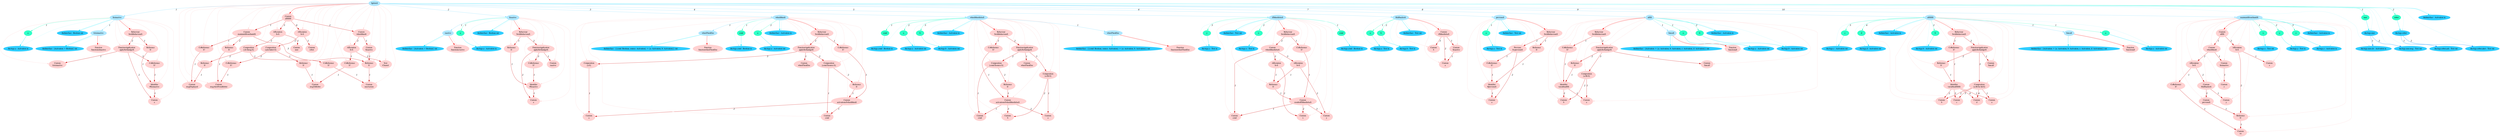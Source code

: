 digraph g{node_28762 [shape="ellipse", style="filled", color="#ffd1d1", fontname="Times", label="Function
functionisInactive" ]
node_28765 [shape="ellipse", style="filled", color="#ffd1d1", fontname="Times", label="Custom
a" ]
node_28770 [shape="ellipse", style="filled", color="#ffd1d1", fontname="Times", label="Identifier
#$isinactive" ]
node_28775 [shape="ellipse", style="filled", color="#ffd1d1", fontname="Times", label="Reference
$!" ]
node_28779 [shape="ellipse", style="filled", color="#ffd1d1", fontname="Times", label="Custom
fctisinactive" ]
node_28782 [shape="ellipse", style="filled", color="#ffd1d1", fontname="Times", label="CoReference
$?" ]
node_28786 [shape="ellipse", style="filled", color="#ffd1d1", fontname="Times", label="FunctionApplication
apply$to$andget$" ]
node_28792 [shape="ellipse", style="filled", color="#ffd1d1", fontname="Times", label="Behaviour
$withbehaviour$" ]
node_28797 [shape="ellipse", style="filled", color="#ffd1d1", fontname="Times", label="Function
functionisActive" ]
node_28800 [shape="ellipse", style="filled", color="#ffd1d1", fontname="Times", label="Custom
a" ]
node_28805 [shape="ellipse", style="filled", color="#ffd1d1", fontname="Times", label="Identifier
#$isactive" ]
node_28810 [shape="ellipse", style="filled", color="#ffd1d1", fontname="Times", label="Reference
$!" ]
node_28814 [shape="ellipse", style="filled", color="#ffd1d1", fontname="Times", label="Custom
isactive" ]
node_28817 [shape="ellipse", style="filled", color="#ffd1d1", fontname="Times", label="CoReference
$?" ]
node_28821 [shape="ellipse", style="filled", color="#ffd1d1", fontname="Times", label="FunctionApplication
apply$to$andget$" ]
node_28827 [shape="ellipse", style="filled", color="#ffd1d1", fontname="Times", label="Behaviour
$withbehaviour$" ]
node_28832 [shape="ellipse", style="filled", color="#ffd1d1", fontname="Times", label="Function
functionwhenThenElse" ]
node_28835 [shape="ellipse", style="filled", color="#ffd1d1", fontname="Times", label="Custom
cond" ]
node_28840 [shape="ellipse", style="filled", color="#ffd1d1", fontname="Times", label="Custom
a" ]
node_28845 [shape="ellipse", style="filled", color="#ffd1d1", fontname="Times", label="Custom
activationofwhen$then$" ]
node_28851 [shape="ellipse", style="filled", color="#ffd1d1", fontname="Times", label="CoReference
$?" ]
node_28855 [shape="ellipse", style="filled", color="#ffd1d1", fontname="Times", label="Custom
whenThenElse" ]
node_28858 [shape="ellipse", style="filled", color="#ffd1d1", fontname="Times", label="Reference
$!" ]
node_28862 [shape="ellipse", style="filled", color="#ffd1d1", fontname="Times", label="Composition
{cond:$source:$}" ]
node_28867 [shape="ellipse", style="filled", color="#ffd1d1", fontname="Times", label="Composition
{a:$}" ]
node_28871 [shape="ellipse", style="filled", color="#ffd1d1", fontname="Times", label="FunctionApplication
apply$to$andget$" ]
node_28877 [shape="ellipse", style="filled", color="#ffd1d1", fontname="Times", label="Behaviour
$withbehaviour$" ]
node_28882 [shape="ellipse", style="filled", color="#ffd1d1", fontname="Times", label="Function
functionwhenThenElse" ]
node_28885 [shape="ellipse", style="filled", color="#ffd1d1", fontname="Times", label="Custom
cond" ]
node_28890 [shape="ellipse", style="filled", color="#ffd1d1", fontname="Times", label="Custom
a" ]
node_28895 [shape="ellipse", style="filled", color="#ffd1d1", fontname="Times", label="Custom
b" ]
node_28900 [shape="ellipse", style="filled", color="#ffd1d1", fontname="Times", label="Custom
activationofwhen$then$else$" ]
node_28907 [shape="ellipse", style="filled", color="#ffd1d1", fontname="Times", label="CoReference
$?" ]
node_28911 [shape="ellipse", style="filled", color="#ffd1d1", fontname="Times", label="Custom
whenThenElse" ]
node_28914 [shape="ellipse", style="filled", color="#ffd1d1", fontname="Times", label="Reference
$!" ]
node_28918 [shape="ellipse", style="filled", color="#ffd1d1", fontname="Times", label="Composition
{cond:$source:$}" ]
node_28923 [shape="ellipse", style="filled", color="#ffd1d1", fontname="Times", label="Composition
{a:$b:$}" ]
node_28928 [shape="ellipse", style="filled", color="#ffd1d1", fontname="Times", label="FunctionApplication
apply$to$andget$" ]
node_28934 [shape="ellipse", style="filled", color="#ffd1d1", fontname="Times", label="Behaviour
$withbehaviour$" ]
node_28939 [shape="ellipse", style="filled", color="#ffd1d1", fontname="Times", label="Custom
cond" ]
node_28945 [shape="ellipse", style="filled", color="#ffd1d1", fontname="Times", label="Custom
x" ]
node_28951 [shape="ellipse", style="filled", color="#ffd1d1", fontname="Times", label="Custom
y" ]
node_28957 [shape="ellipse", style="filled", color="#ffd1d1", fontname="Times", label="Custom
resultofif$then$else$" ]
node_28965 [shape="ellipse", style="filled", color="#ffd1d1", fontname="Times", label="CoReference
$?" ]
node_28969 [shape="ellipse", style="filled", color="#ffd1d1", fontname="Times", label="Reference
$!" ]
node_28974 [shape="ellipse", style="filled", color="#ffd1d1", fontname="Times", label="Affectation
$=$" ]
node_28979 [shape="ellipse", style="filled", color="#ffd1d1", fontname="Times", label="Affectation
$=$" ]
node_28984 [shape="ellipse", style="filled", color="#ffd1d1", fontname="Times", label="Custom
when$then$else$" ]
node_28990 [shape="ellipse", style="filled", color="#ffd1d1", fontname="Times", label="Behaviour
$withbehaviour$" ]
node_28995 [shape="ellipse", style="filled", color="#ffd1d1", fontname="Times", label="Custom
a" ]
node_28999 [shape="ellipse", style="filled", color="#ffd1d1", fontname="Times", label="Custom
$isactive" ]
node_29003 [shape="ellipse", style="filled", color="#ffd1d1", fontname="Times", label="Custom
b" ]
node_29006 [shape="ellipse", style="filled", color="#ffd1d1", fontname="Times", label="Custom
if$then$else$" ]
node_29012 [shape="ellipse", style="filled", color="#ffd1d1", fontname="Times", label="Custom
a" ]
node_29017 [shape="ellipse", style="filled", color="#ffd1d1", fontname="Times", label="Identifier
#previous$" ]
node_29022 [shape="ellipse", style="filled", color="#ffd1d1", fontname="Times", label="Reference
$!" ]
node_29026 [shape="ellipse", style="filled", color="#ffd1d1", fontname="Times", label="CoReference
$?" ]
node_29030 [shape="ellipse", style="filled", color="#ffd1d1", fontname="Times", label="Previous
$=previous$" ]
node_29035 [shape="ellipse", style="filled", color="#ffd1d1", fontname="Times", label="Behaviour
$withbehaviour$" ]
node_29040 [shape="ellipse", style="filled", color="#ffd1d1", fontname="Times", label="Function
functionall" ]
node_29043 [shape="ellipse", style="filled", color="#ffd1d1", fontname="Times", label="Custom
a" ]
node_29048 [shape="ellipse", style="filled", color="#ffd1d1", fontname="Times", label="Custom
b" ]
node_29053 [shape="ellipse", style="filled", color="#ffd1d1", fontname="Times", label="Identifier
variableall$$" ]
node_29059 [shape="ellipse", style="filled", color="#ffd1d1", fontname="Times", label="CoReference
$?" ]
node_29063 [shape="ellipse", style="filled", color="#ffd1d1", fontname="Times", label="Custom
funcall" ]
node_29066 [shape="ellipse", style="filled", color="#ffd1d1", fontname="Times", label="Reference
$!" ]
node_29070 [shape="ellipse", style="filled", color="#ffd1d1", fontname="Times", label="Composition
{a:$b:$}" ]
node_29075 [shape="ellipse", style="filled", color="#ffd1d1", fontname="Times", label="FunctionApplication
apply$to$andget$" ]
node_29081 [shape="ellipse", style="filled", color="#ffd1d1", fontname="Times", label="Behaviour
$withbehaviour$" ]
node_29086 [shape="ellipse", style="filled", color="#ffd1d1", fontname="Times", label="Function
functionall" ]
node_29089 [shape="ellipse", style="filled", color="#ffd1d1", fontname="Times", label="Custom
a" ]
node_29094 [shape="ellipse", style="filled", color="#ffd1d1", fontname="Times", label="Custom
b" ]
node_29099 [shape="ellipse", style="filled", color="#ffd1d1", fontname="Times", label="Custom
c" ]
node_29104 [shape="ellipse", style="filled", color="#ffd1d1", fontname="Times", label="Custom
d" ]
node_29109 [shape="ellipse", style="filled", color="#ffd1d1", fontname="Times", label="Identifier
variableall$$$$" ]
node_29117 [shape="ellipse", style="filled", color="#ffd1d1", fontname="Times", label="CoReference
$?" ]
node_29121 [shape="ellipse", style="filled", color="#ffd1d1", fontname="Times", label="Custom
funcall" ]
node_29124 [shape="ellipse", style="filled", color="#ffd1d1", fontname="Times", label="Reference
$!" ]
node_29128 [shape="ellipse", style="filled", color="#ffd1d1", fontname="Times", label="Composition
{a:$b:$c:$d:$}" ]
node_29135 [shape="ellipse", style="filled", color="#ffd1d1", fontname="Times", label="FunctionApplication
apply$to$andget$" ]
node_29141 [shape="ellipse", style="filled", color="#ffd1d1", fontname="Times", label="Behaviour
$withbehaviour$" ]
node_29146 [shape="ellipse", style="filled", color="#ffd1d1", fontname="Times", label="Custom
z" ]
node_29149 [shape="ellipse", style="filled", color="#ffd1d1", fontname="Times", label="Custom
$isinactive" ]
node_29153 [shape="ellipse", style="filled", color="#ffd1d1", fontname="Times", label="Custom
xx" ]
node_29158 [shape="ellipse", style="filled", color="#ffd1d1", fontname="Times", label="CoReference
$?" ]
node_29162 [shape="ellipse", style="filled", color="#ffd1d1", fontname="Times", label="Custom
y" ]
node_29165 [shape="ellipse", style="filled", color="#ffd1d1", fontname="Times", label="Reference
$!" ]
node_29170 [shape="ellipse", style="filled", color="#ffd1d1", fontname="Times", label="Custom
previous$" ]
node_29174 [shape="ellipse", style="filled", color="#ffd1d1", fontname="Times", label="Custom
$fallbackto$" ]
node_29179 [shape="ellipse", style="filled", color="#ffd1d1", fontname="Times", label="Affectation
$=$" ]
node_29184 [shape="ellipse", style="filled", color="#ffd1d1", fontname="Times", label="Custom
when$then$" ]
node_29189 [shape="ellipse", style="filled", color="#ffd1d1", fontname="Times", label="Custom
x" ]
node_29192 [shape="ellipse", style="filled", color="#ffd1d1", fontname="Times", label="Affectation
$=$" ]
node_29197 [shape="ellipse", style="filled", color="#ffd1d1", fontname="Times", label="Custom
all$$" ]
node_29202 [shape="ellipse", style="filled", color="#ffd1d1", fontname="Times", label="Custom
msgDisplayed" ]
node_29206 [shape="ellipse", style="filled", color="#ffd1d1", fontname="Times", label="CoReference
$?" ]
node_29210 [shape="ellipse", style="filled", color="#ffd1d1", fontname="Times", label="Custom
msgAlertFromRobot" ]
node_29214 [shape="ellipse", style="filled", color="#ffd1d1", fontname="Times", label="Reference
$!" ]
node_29218 [shape="ellipse", style="filled", color="#ffd1d1", fontname="Times", label="Custom
userAction" ]
node_29223 [shape="ellipse", style="filled", color="#ffd1d1", fontname="Times", label="Reference
$!" ]
node_29228 [shape="ellipse", style="filled", color="#ffd1d1", fontname="Times", label="Custom
maintain$from$until$" ]
node_29234 [shape="ellipse", style="filled", color="#ffd1d1", fontname="Times", label="Custom
$isactive" ]
node_29238 [shape="ellipse", style="filled", color="#ffd1d1", fontname="Times", label="Custom
msgToRobot" ]
node_29242 [shape="ellipse", style="filled", color="#ffd1d1", fontname="Times", label="CoReference
$?" ]
node_29246 [shape="ellipse", style="filled", color="#ffd1d1", fontname="Times", label="Text
Cleared" ]
node_29249 [shape="ellipse", style="filled", color="#ffd1d1", fontname="Times", label="Affectation
$=$" ]
node_29254 [shape="ellipse", style="filled", color="#ffd1d1", fontname="Times", label="Custom
when$then$" ]
node_29259 [shape="ellipse", style="filled", color="#ffd1d1", fontname="Times", label="Custom
user" ]
node_29262 [shape="ellipse", style="filled", color="#ffd1d1", fontname="Times", label="CoReference
$?" ]
node_29266 [shape="ellipse", style="filled", color="#ffd1d1", fontname="Times", label="Reference
$!" ]
node_29270 [shape="ellipse", style="filled", color="#ffd1d1", fontname="Times", label="Composition
{clr:$msg:$}" ]
node_29275 [shape="ellipse", style="filled", color="#ffd1d1", fontname="Times", label="Affectation
$=$" ]
node_29280 [shape="ellipse", style="filled", color="#ffd1d1", fontname="Times", label="Custom
robot" ]
node_29283 [shape="ellipse", style="filled", color="#ffd1d1", fontname="Times", label="Reference
$!" ]
node_29287 [shape="ellipse", style="filled", color="#ffd1d1", fontname="Times", label="CoReference
$?" ]
node_29291 [shape="ellipse", style="filled", color="#ffd1d1", fontname="Times", label="Composition
{ack:$alert:$}" ]
node_29296 [shape="ellipse", style="filled", color="#ffd1d1", fontname="Times", label="Affectation
$=$" ]
node_29301 [shape="ellipse", style="filled", color="#ffd1d1", fontname="Times", label="Custom
all$$$$" ]
node_28021 [shape="ellipse", style="filled", color="#afe7ff", fontname="Times", label="$pilots$" ]
node_28022 [shape="ellipse", style="filled", color="#afe7ff", fontname="Times", label="$isinactive" ]
node_28023 [shape="ellipse", style="filled", color="#afe7ff", fontname="Times", label="fctisinactive" ]
node_28069 [shape="ellipse", style="filled", color="#afe7ff", fontname="Times", label="$isactive" ]
node_28070 [shape="ellipse", style="filled", color="#afe7ff", fontname="Times", label="isactive" ]
node_28116 [shape="ellipse", style="filled", color="#afe7ff", fontname="Times", label="when$then$" ]
node_28117 [shape="ellipse", style="filled", color="#afe7ff", fontname="Times", label="whenThenElse" ]
node_28183 [shape="ellipse", style="filled", color="#afe7ff", fontname="Times", label="when$then$else$" ]
node_28184 [shape="ellipse", style="filled", color="#afe7ff", fontname="Times", label="whenThenElse" ]
node_28264 [shape="ellipse", style="filled", color="#afe7ff", fontname="Times", label="if$then$else$" ]
node_28349 [shape="ellipse", style="filled", color="#afe7ff", fontname="Times", label="$fallbackto$" ]
node_28378 [shape="ellipse", style="filled", color="#afe7ff", fontname="Times", label="previous$" ]
node_28414 [shape="ellipse", style="filled", color="#afe7ff", fontname="Times", label="all$$" ]
node_28415 [shape="ellipse", style="filled", color="#afe7ff", fontname="Times", label="funcall" ]
node_28478 [shape="ellipse", style="filled", color="#afe7ff", fontname="Times", label="all$$$$" ]
node_28479 [shape="ellipse", style="filled", color="#afe7ff", fontname="Times", label="funcall" ]
node_28570 [shape="ellipse", style="filled", color="#afe7ff", fontname="Times", label="maintain$from$until$" ]
node_28031 [shape="ellipse", style="filled", color="#2fffc7", fontname="Times", label="a" ]
node_28078 [shape="ellipse", style="filled", color="#2fffc7", fontname="Times", label="a" ]
node_28125 [shape="ellipse", style="filled", color="#2fffc7", fontname="Times", label="cond" ]
node_28129 [shape="ellipse", style="filled", color="#2fffc7", fontname="Times", label="a" ]
node_28192 [shape="ellipse", style="filled", color="#2fffc7", fontname="Times", label="cond" ]
node_28196 [shape="ellipse", style="filled", color="#2fffc7", fontname="Times", label="a" ]
node_28200 [shape="ellipse", style="filled", color="#2fffc7", fontname="Times", label="b" ]
node_28265 [shape="ellipse", style="filled", color="#2fffc7", fontname="Times", label="cond" ]
node_28269 [shape="ellipse", style="filled", color="#2fffc7", fontname="Times", label="x" ]
node_28273 [shape="ellipse", style="filled", color="#2fffc7", fontname="Times", label="y" ]
node_28350 [shape="ellipse", style="filled", color="#2fffc7", fontname="Times", label="a" ]
node_28354 [shape="ellipse", style="filled", color="#2fffc7", fontname="Times", label="b" ]
node_28379 [shape="ellipse", style="filled", color="#2fffc7", fontname="Times", label="a" ]
node_28423 [shape="ellipse", style="filled", color="#2fffc7", fontname="Times", label="a" ]
node_28427 [shape="ellipse", style="filled", color="#2fffc7", fontname="Times", label="b" ]
node_28487 [shape="ellipse", style="filled", color="#2fffc7", fontname="Times", label="a" ]
node_28491 [shape="ellipse", style="filled", color="#2fffc7", fontname="Times", label="b" ]
node_28495 [shape="ellipse", style="filled", color="#2fffc7", fontname="Times", label="c" ]
node_28499 [shape="ellipse", style="filled", color="#2fffc7", fontname="Times", label="d" ]
node_28571 [shape="ellipse", style="filled", color="#2fffc7", fontname="Times", label="x" ]
node_28575 [shape="ellipse", style="filled", color="#2fffc7", fontname="Times", label="y" ]
node_28579 [shape="ellipse", style="filled", color="#2fffc7", fontname="Times", label="z" ]
node_28647 [shape="ellipse", style="filled", color="#2fffc7", fontname="Times", label="user" ]
node_28657 [shape="ellipse", style="filled", color="#2fffc7", fontname="Times", label="robot" ]
node_28024 [shape="ellipse", style="filled", color="#2fcdff", fontname="Times", label="theInterface : {Activation -> Boolean} out" ]
node_28032 [shape="ellipse", style="filled", color="#2fcdff", fontname="Times", label="theArgs.a : Activation in" ]
node_28036 [shape="ellipse", style="filled", color="#2fcdff", fontname="Times", label="theInterface : Boolean out" ]
node_28071 [shape="ellipse", style="filled", color="#2fcdff", fontname="Times", label="theInterface : {Activation -> Boolean} out" ]
node_28079 [shape="ellipse", style="filled", color="#2fcdff", fontname="Times", label="theArgs.a : Activation in" ]
node_28083 [shape="ellipse", style="filled", color="#2fcdff", fontname="Times", label="theInterface : Boolean out" ]
node_28118 [shape="ellipse", style="filled", color="#2fcdff", fontname="Times", label="theInterface : {{cond: Boolean, source: Activation} -> {a: Activation, b: Activation}} out" ]
node_28126 [shape="ellipse", style="filled", color="#2fcdff", fontname="Times", label="theArgs.cond : Boolean in" ]
node_28130 [shape="ellipse", style="filled", color="#2fcdff", fontname="Times", label="theArgs.a : Activation out" ]
node_28135 [shape="ellipse", style="filled", color="#2fcdff", fontname="Times", label="theInterface : Activation in" ]
node_28185 [shape="ellipse", style="filled", color="#2fcdff", fontname="Times", label="theInterface : {{cond: Boolean, source: Activation} -> {a: Activation, b: Activation}} out" ]
node_28193 [shape="ellipse", style="filled", color="#2fcdff", fontname="Times", label="theArgs.cond : Boolean in" ]
node_28197 [shape="ellipse", style="filled", color="#2fcdff", fontname="Times", label="theArgs.a : Activation out" ]
node_28201 [shape="ellipse", style="filled", color="#2fcdff", fontname="Times", label="theArgs.b : Activation out" ]
node_28207 [shape="ellipse", style="filled", color="#2fcdff", fontname="Times", label="theInterface : Activation in" ]
node_28266 [shape="ellipse", style="filled", color="#2fcdff", fontname="Times", label="theArgs.cond : Boolean in" ]
node_28270 [shape="ellipse", style="filled", color="#2fcdff", fontname="Times", label="theArgs.x : Text in" ]
node_28274 [shape="ellipse", style="filled", color="#2fcdff", fontname="Times", label="theArgs.y : Text in" ]
node_28280 [shape="ellipse", style="filled", color="#2fcdff", fontname="Times", label="theInterface : Text out" ]
node_28351 [shape="ellipse", style="filled", color="#2fcdff", fontname="Times", label="theArgs.a : Text in" ]
node_28355 [shape="ellipse", style="filled", color="#2fcdff", fontname="Times", label="theArgs.b : Text in" ]
node_28360 [shape="ellipse", style="filled", color="#2fcdff", fontname="Times", label="theInterface : Text out" ]
node_28380 [shape="ellipse", style="filled", color="#2fcdff", fontname="Times", label="theArgs.a : Text in" ]
node_28384 [shape="ellipse", style="filled", color="#2fcdff", fontname="Times", label="theInterface : Text out" ]
node_28416 [shape="ellipse", style="filled", color="#2fcdff", fontname="Times", label="theInterface : {Activation -> {a: Activation, b: Activation, c: Activation, d: Activation}} out" ]
node_28424 [shape="ellipse", style="filled", color="#2fcdff", fontname="Times", label="theArgs.a : Activation out" ]
node_28428 [shape="ellipse", style="filled", color="#2fcdff", fontname="Times", label="theArgs.b : Activation out" ]
node_28433 [shape="ellipse", style="filled", color="#2fcdff", fontname="Times", label="theInterface : Activation in" ]
node_28480 [shape="ellipse", style="filled", color="#2fcdff", fontname="Times", label="theInterface : {Activation -> {a: Activation, b: Activation, c: Activation, d: Activation}} out" ]
node_28488 [shape="ellipse", style="filled", color="#2fcdff", fontname="Times", label="theArgs.a : Activation out" ]
node_28492 [shape="ellipse", style="filled", color="#2fcdff", fontname="Times", label="theArgs.b : Activation out" ]
node_28496 [shape="ellipse", style="filled", color="#2fcdff", fontname="Times", label="theArgs.c : Activation out" ]
node_28500 [shape="ellipse", style="filled", color="#2fcdff", fontname="Times", label="theArgs.d : Activation out" ]
node_28507 [shape="ellipse", style="filled", color="#2fcdff", fontname="Times", label="theInterface : Activation in" ]
node_28572 [shape="ellipse", style="filled", color="#2fcdff", fontname="Times", label="theArgs.x : Text out" ]
node_28576 [shape="ellipse", style="filled", color="#2fcdff", fontname="Times", label="theArgs.y : Text in" ]
node_28580 [shape="ellipse", style="filled", color="#2fcdff", fontname="Times", label="theArgs.z : Activation in" ]
node_28586 [shape="ellipse", style="filled", color="#2fcdff", fontname="Times", label="theInterface : Activation in" ]
node_28648 [shape="ellipse", style="filled", color="#2fcdff", fontname="Times", label="theArgs.user" ]
node_28649 [shape="ellipse", style="filled", color="#2fcdff", fontname="Times", label="theArgs.user.clr : Activation in" ]
node_28651 [shape="ellipse", style="filled", color="#2fcdff", fontname="Times", label="theArgs.user.msg : Text out" ]
node_28658 [shape="ellipse", style="filled", color="#2fcdff", fontname="Times", label="theArgs.robot" ]
node_28659 [shape="ellipse", style="filled", color="#2fcdff", fontname="Times", label="theArgs.robot.ack : Text out" ]
node_28661 [shape="ellipse", style="filled", color="#2fcdff", fontname="Times", label="theArgs.robot.alert : Text out" ]
node_28669 [shape="ellipse", style="filled", color="#2fcdff", fontname="Times", label="theInterface : Activation in" ]
node_28770 -> node_28765 [dir=forward, arrowHead=normal, fontname="Times-Italic", arrowsize=1, color="#d00000", label="1",  headlabel="", taillabel="" ]
node_28775 -> node_28770 [dir=forward, arrowHead=normal, fontname="Times-Italic", arrowsize=1, color="#d00000", label="1",  headlabel="", taillabel="" ]
node_28782 -> node_28770 [dir=forward, arrowHead=normal, fontname="Times-Italic", arrowsize=1, color="#d00000", label="1",  headlabel="", taillabel="" ]
node_28786 -> node_28765 [dir=forward, arrowHead=normal, fontname="Times-Italic", arrowsize=1, color="#d00000", label="2",  headlabel="", taillabel="" ]
node_28786 -> node_28779 [dir=forward, arrowHead=normal, fontname="Times-Italic", arrowsize=1, color="#d00000", label="1",  headlabel="", taillabel="" ]
node_28786 -> node_28782 [dir=forward, arrowHead=normal, fontname="Times-Italic", arrowsize=1, color="#d00000", label="3",  headlabel="", taillabel="" ]
node_28792 -> node_28775 [dir=forward, arrowHead=normal, fontname="Times-Italic", arrowsize=1, color="#d00000", label="1",  headlabel="", taillabel="" ]
node_28792 -> node_28786 [dir=forward, arrowHead=normal, fontname="Times-Italic", arrowsize=1, color="#d00000", label="2",  headlabel="", taillabel="" ]
node_28805 -> node_28800 [dir=forward, arrowHead=normal, fontname="Times-Italic", arrowsize=1, color="#d00000", label="1",  headlabel="", taillabel="" ]
node_28810 -> node_28805 [dir=forward, arrowHead=normal, fontname="Times-Italic", arrowsize=1, color="#d00000", label="1",  headlabel="", taillabel="" ]
node_28817 -> node_28805 [dir=forward, arrowHead=normal, fontname="Times-Italic", arrowsize=1, color="#d00000", label="1",  headlabel="", taillabel="" ]
node_28821 -> node_28800 [dir=forward, arrowHead=normal, fontname="Times-Italic", arrowsize=1, color="#d00000", label="2",  headlabel="", taillabel="" ]
node_28821 -> node_28814 [dir=forward, arrowHead=normal, fontname="Times-Italic", arrowsize=1, color="#d00000", label="1",  headlabel="", taillabel="" ]
node_28821 -> node_28817 [dir=forward, arrowHead=normal, fontname="Times-Italic", arrowsize=1, color="#d00000", label="3",  headlabel="", taillabel="" ]
node_28827 -> node_28810 [dir=forward, arrowHead=normal, fontname="Times-Italic", arrowsize=1, color="#d00000", label="1",  headlabel="", taillabel="" ]
node_28827 -> node_28821 [dir=forward, arrowHead=normal, fontname="Times-Italic", arrowsize=1, color="#d00000", label="2",  headlabel="", taillabel="" ]
node_28845 -> node_28835 [dir=forward, arrowHead=normal, fontname="Times-Italic", arrowsize=1, color="#d00000", label="1",  headlabel="", taillabel="" ]
node_28845 -> node_28840 [dir=forward, arrowHead=normal, fontname="Times-Italic", arrowsize=1, color="#d00000", label="2",  headlabel="", taillabel="" ]
node_28851 -> node_28845 [dir=forward, arrowHead=normal, fontname="Times-Italic", arrowsize=1, color="#d00000", label="1",  headlabel="", taillabel="" ]
node_28858 -> node_28845 [dir=forward, arrowHead=normal, fontname="Times-Italic", arrowsize=1, color="#d00000", label="1",  headlabel="", taillabel="" ]
node_28862 -> node_28835 [dir=forward, arrowHead=normal, fontname="Times-Italic", arrowsize=1, color="#d00000", label="1",  headlabel="", taillabel="" ]
node_28862 -> node_28858 [dir=forward, arrowHead=normal, fontname="Times-Italic", arrowsize=1, color="#d00000", label="2",  headlabel="", taillabel="" ]
node_28867 -> node_28840 [dir=forward, arrowHead=normal, fontname="Times-Italic", arrowsize=1, color="#d00000", label="1",  headlabel="", taillabel="" ]
node_28871 -> node_28855 [dir=forward, arrowHead=normal, fontname="Times-Italic", arrowsize=1, color="#d00000", label="1",  headlabel="", taillabel="" ]
node_28871 -> node_28862 [dir=forward, arrowHead=normal, fontname="Times-Italic", arrowsize=1, color="#d00000", label="2",  headlabel="", taillabel="" ]
node_28871 -> node_28867 [dir=forward, arrowHead=normal, fontname="Times-Italic", arrowsize=1, color="#d00000", label="3",  headlabel="", taillabel="" ]
node_28877 -> node_28851 [dir=forward, arrowHead=normal, fontname="Times-Italic", arrowsize=1, color="#d00000", label="1",  headlabel="", taillabel="" ]
node_28877 -> node_28871 [dir=forward, arrowHead=normal, fontname="Times-Italic", arrowsize=1, color="#d00000", label="2",  headlabel="", taillabel="" ]
node_28900 -> node_28885 [dir=forward, arrowHead=normal, fontname="Times-Italic", arrowsize=1, color="#d00000", label="1",  headlabel="", taillabel="" ]
node_28900 -> node_28890 [dir=forward, arrowHead=normal, fontname="Times-Italic", arrowsize=1, color="#d00000", label="2",  headlabel="", taillabel="" ]
node_28900 -> node_28895 [dir=forward, arrowHead=normal, fontname="Times-Italic", arrowsize=1, color="#d00000", label="3",  headlabel="", taillabel="" ]
node_28907 -> node_28900 [dir=forward, arrowHead=normal, fontname="Times-Italic", arrowsize=1, color="#d00000", label="1",  headlabel="", taillabel="" ]
node_28914 -> node_28900 [dir=forward, arrowHead=normal, fontname="Times-Italic", arrowsize=1, color="#d00000", label="1",  headlabel="", taillabel="" ]
node_28918 -> node_28885 [dir=forward, arrowHead=normal, fontname="Times-Italic", arrowsize=1, color="#d00000", label="1",  headlabel="", taillabel="" ]
node_28918 -> node_28914 [dir=forward, arrowHead=normal, fontname="Times-Italic", arrowsize=1, color="#d00000", label="2",  headlabel="", taillabel="" ]
node_28923 -> node_28890 [dir=forward, arrowHead=normal, fontname="Times-Italic", arrowsize=1, color="#d00000", label="1",  headlabel="", taillabel="" ]
node_28923 -> node_28895 [dir=forward, arrowHead=normal, fontname="Times-Italic", arrowsize=1, color="#d00000", label="2",  headlabel="", taillabel="" ]
node_28928 -> node_28911 [dir=forward, arrowHead=normal, fontname="Times-Italic", arrowsize=1, color="#d00000", label="1",  headlabel="", taillabel="" ]
node_28928 -> node_28918 [dir=forward, arrowHead=normal, fontname="Times-Italic", arrowsize=1, color="#d00000", label="2",  headlabel="", taillabel="" ]
node_28928 -> node_28923 [dir=forward, arrowHead=normal, fontname="Times-Italic", arrowsize=1, color="#d00000", label="3",  headlabel="", taillabel="" ]
node_28934 -> node_28907 [dir=forward, arrowHead=normal, fontname="Times-Italic", arrowsize=1, color="#d00000", label="1",  headlabel="", taillabel="" ]
node_28934 -> node_28928 [dir=forward, arrowHead=normal, fontname="Times-Italic", arrowsize=1, color="#d00000", label="2",  headlabel="", taillabel="" ]
node_28957 -> node_28939 [dir=forward, arrowHead=normal, fontname="Times-Italic", arrowsize=1, color="#d00000", label="1",  headlabel="", taillabel="" ]
node_28957 -> node_28945 [dir=forward, arrowHead=normal, fontname="Times-Italic", arrowsize=1, color="#d00000", label="2",  headlabel="", taillabel="" ]
node_28957 -> node_28951 [dir=forward, arrowHead=normal, fontname="Times-Italic", arrowsize=1, color="#d00000", label="3",  headlabel="", taillabel="" ]
node_28965 -> node_28957 [dir=forward, arrowHead=normal, fontname="Times-Italic", arrowsize=1, color="#d00000", label="1",  headlabel="", taillabel="" ]
node_28969 -> node_28957 [dir=forward, arrowHead=normal, fontname="Times-Italic", arrowsize=1, color="#d00000", label="1",  headlabel="", taillabel="" ]
node_28974 -> node_28945 [dir=forward, arrowHead=normal, fontname="Times-Italic", arrowsize=1, color="#d00000", label="2",  headlabel="", taillabel="" ]
node_28974 -> node_28969 [dir=forward, arrowHead=normal, fontname="Times-Italic", arrowsize=1, color="#d00000", label="1",  headlabel="", taillabel="" ]
node_28979 -> node_28951 [dir=forward, arrowHead=normal, fontname="Times-Italic", arrowsize=1, color="#d00000", label="2",  headlabel="", taillabel="" ]
node_28979 -> node_28969 [dir=forward, arrowHead=normal, fontname="Times-Italic", arrowsize=1, color="#d00000", label="1",  headlabel="", taillabel="" ]
node_28984 -> node_28939 [dir=forward, arrowHead=normal, fontname="Times-Italic", arrowsize=1, color="#d00000", label="1",  headlabel="", taillabel="" ]
node_28984 -> node_28974 [dir=forward, arrowHead=normal, fontname="Times-Italic", arrowsize=1, color="#d00000", label="2",  headlabel="", taillabel="" ]
node_28984 -> node_28979 [dir=forward, arrowHead=normal, fontname="Times-Italic", arrowsize=1, color="#d00000", label="3",  headlabel="", taillabel="" ]
node_28990 -> node_28965 [dir=forward, arrowHead=normal, fontname="Times-Italic", arrowsize=1, color="#d00000", label="1",  headlabel="", taillabel="" ]
node_28990 -> node_28984 [dir=forward, arrowHead=normal, fontname="Times-Italic", arrowsize=1, color="#d00000", label="2",  headlabel="", taillabel="" ]
node_28999 -> node_28995 [dir=forward, arrowHead=normal, fontname="Times-Italic", arrowsize=1, color="#d00000", label="1",  headlabel="", taillabel="" ]
node_29006 -> node_28995 [dir=forward, arrowHead=normal, fontname="Times-Italic", arrowsize=1, color="#d00000", label="2",  headlabel="", taillabel="" ]
node_29006 -> node_28999 [dir=forward, arrowHead=normal, fontname="Times-Italic", arrowsize=1, color="#d00000", label="1",  headlabel="", taillabel="" ]
node_29006 -> node_29003 [dir=forward, arrowHead=normal, fontname="Times-Italic", arrowsize=1, color="#d00000", label="3",  headlabel="", taillabel="" ]
node_29017 -> node_29012 [dir=forward, arrowHead=normal, fontname="Times-Italic", arrowsize=1, color="#d00000", label="1",  headlabel="", taillabel="" ]
node_29022 -> node_29017 [dir=forward, arrowHead=normal, fontname="Times-Italic", arrowsize=1, color="#d00000", label="1",  headlabel="", taillabel="" ]
node_29026 -> node_29017 [dir=forward, arrowHead=normal, fontname="Times-Italic", arrowsize=1, color="#d00000", label="1",  headlabel="", taillabel="" ]
node_29030 -> node_29012 [dir=forward, arrowHead=normal, fontname="Times-Italic", arrowsize=1, color="#d00000", label="2",  headlabel="", taillabel="" ]
node_29030 -> node_29026 [dir=forward, arrowHead=normal, fontname="Times-Italic", arrowsize=1, color="#d00000", label="1",  headlabel="", taillabel="" ]
node_29035 -> node_29022 [dir=forward, arrowHead=normal, fontname="Times-Italic", arrowsize=1, color="#d00000", label="1",  headlabel="", taillabel="" ]
node_29035 -> node_29030 [dir=forward, arrowHead=normal, fontname="Times-Italic", arrowsize=1, color="#d00000", label="2",  headlabel="", taillabel="" ]
node_29053 -> node_29043 [dir=forward, arrowHead=normal, fontname="Times-Italic", arrowsize=1, color="#d00000", label="1",  headlabel="", taillabel="" ]
node_29053 -> node_29048 [dir=forward, arrowHead=normal, fontname="Times-Italic", arrowsize=1, color="#d00000", label="2",  headlabel="", taillabel="" ]
node_29059 -> node_29053 [dir=forward, arrowHead=normal, fontname="Times-Italic", arrowsize=1, color="#d00000", label="1",  headlabel="", taillabel="" ]
node_29066 -> node_29053 [dir=forward, arrowHead=normal, fontname="Times-Italic", arrowsize=1, color="#d00000", label="1",  headlabel="", taillabel="" ]
node_29070 -> node_29043 [dir=forward, arrowHead=normal, fontname="Times-Italic", arrowsize=1, color="#d00000", label="1",  headlabel="", taillabel="" ]
node_29070 -> node_29048 [dir=forward, arrowHead=normal, fontname="Times-Italic", arrowsize=1, color="#d00000", label="2",  headlabel="", taillabel="" ]
node_29075 -> node_29063 [dir=forward, arrowHead=normal, fontname="Times-Italic", arrowsize=1, color="#d00000", label="1",  headlabel="", taillabel="" ]
node_29075 -> node_29066 [dir=forward, arrowHead=normal, fontname="Times-Italic", arrowsize=1, color="#d00000", label="2",  headlabel="", taillabel="" ]
node_29075 -> node_29070 [dir=forward, arrowHead=normal, fontname="Times-Italic", arrowsize=1, color="#d00000", label="3",  headlabel="", taillabel="" ]
node_29081 -> node_29059 [dir=forward, arrowHead=normal, fontname="Times-Italic", arrowsize=1, color="#d00000", label="1",  headlabel="", taillabel="" ]
node_29081 -> node_29075 [dir=forward, arrowHead=normal, fontname="Times-Italic", arrowsize=1, color="#d00000", label="2",  headlabel="", taillabel="" ]
node_29109 -> node_29089 [dir=forward, arrowHead=normal, fontname="Times-Italic", arrowsize=1, color="#d00000", label="1",  headlabel="", taillabel="" ]
node_29109 -> node_29094 [dir=forward, arrowHead=normal, fontname="Times-Italic", arrowsize=1, color="#d00000", label="2",  headlabel="", taillabel="" ]
node_29109 -> node_29099 [dir=forward, arrowHead=normal, fontname="Times-Italic", arrowsize=1, color="#d00000", label="3",  headlabel="", taillabel="" ]
node_29109 -> node_29104 [dir=forward, arrowHead=normal, fontname="Times-Italic", arrowsize=1, color="#d00000", label="4",  headlabel="", taillabel="" ]
node_29117 -> node_29109 [dir=forward, arrowHead=normal, fontname="Times-Italic", arrowsize=1, color="#d00000", label="1",  headlabel="", taillabel="" ]
node_29124 -> node_29109 [dir=forward, arrowHead=normal, fontname="Times-Italic", arrowsize=1, color="#d00000", label="1",  headlabel="", taillabel="" ]
node_29128 -> node_29089 [dir=forward, arrowHead=normal, fontname="Times-Italic", arrowsize=1, color="#d00000", label="1",  headlabel="", taillabel="" ]
node_29128 -> node_29094 [dir=forward, arrowHead=normal, fontname="Times-Italic", arrowsize=1, color="#d00000", label="2",  headlabel="", taillabel="" ]
node_29128 -> node_29099 [dir=forward, arrowHead=normal, fontname="Times-Italic", arrowsize=1, color="#d00000", label="3",  headlabel="", taillabel="" ]
node_29128 -> node_29104 [dir=forward, arrowHead=normal, fontname="Times-Italic", arrowsize=1, color="#d00000", label="4",  headlabel="", taillabel="" ]
node_29135 -> node_29121 [dir=forward, arrowHead=normal, fontname="Times-Italic", arrowsize=1, color="#d00000", label="1",  headlabel="", taillabel="" ]
node_29135 -> node_29124 [dir=forward, arrowHead=normal, fontname="Times-Italic", arrowsize=1, color="#d00000", label="2",  headlabel="", taillabel="" ]
node_29135 -> node_29128 [dir=forward, arrowHead=normal, fontname="Times-Italic", arrowsize=1, color="#d00000", label="3",  headlabel="", taillabel="" ]
node_29141 -> node_29117 [dir=forward, arrowHead=normal, fontname="Times-Italic", arrowsize=1, color="#d00000", label="1",  headlabel="", taillabel="" ]
node_29141 -> node_29135 [dir=forward, arrowHead=normal, fontname="Times-Italic", arrowsize=1, color="#d00000", label="2",  headlabel="", taillabel="" ]
node_29149 -> node_29146 [dir=forward, arrowHead=normal, fontname="Times-Italic", arrowsize=1, color="#d00000", label="1",  headlabel="", taillabel="" ]
node_29158 -> node_29153 [dir=forward, arrowHead=normal, fontname="Times-Italic", arrowsize=1, color="#d00000", label="1",  headlabel="", taillabel="" ]
node_29165 -> node_29153 [dir=forward, arrowHead=normal, fontname="Times-Italic", arrowsize=1, color="#d00000", label="1",  headlabel="", taillabel="" ]
node_29170 -> node_29165 [dir=forward, arrowHead=normal, fontname="Times-Italic", arrowsize=1, color="#d00000", label="1",  headlabel="", taillabel="" ]
node_29174 -> node_29162 [dir=forward, arrowHead=normal, fontname="Times-Italic", arrowsize=1, color="#d00000", label="1",  headlabel="", taillabel="" ]
node_29174 -> node_29170 [dir=forward, arrowHead=normal, fontname="Times-Italic", arrowsize=1, color="#d00000", label="2",  headlabel="", taillabel="" ]
node_29179 -> node_29158 [dir=forward, arrowHead=normal, fontname="Times-Italic", arrowsize=1, color="#d00000", label="1",  headlabel="", taillabel="" ]
node_29179 -> node_29174 [dir=forward, arrowHead=normal, fontname="Times-Italic", arrowsize=1, color="#d00000", label="2",  headlabel="", taillabel="" ]
node_29184 -> node_29149 [dir=forward, arrowHead=normal, fontname="Times-Italic", arrowsize=1, color="#d00000", label="1",  headlabel="", taillabel="" ]
node_29184 -> node_29179 [dir=forward, arrowHead=normal, fontname="Times-Italic", arrowsize=1, color="#d00000", label="2",  headlabel="", taillabel="" ]
node_29192 -> node_29165 [dir=forward, arrowHead=normal, fontname="Times-Italic", arrowsize=1, color="#d00000", label="2",  headlabel="", taillabel="" ]
node_29192 -> node_29189 [dir=forward, arrowHead=normal, fontname="Times-Italic", arrowsize=1, color="#d00000", label="1",  headlabel="", taillabel="" ]
node_29197 -> node_29184 [dir=forward, arrowHead=normal, fontname="Times-Italic", arrowsize=1, color="#d00000", label="1",  headlabel="", taillabel="" ]
node_29197 -> node_29192 [dir=forward, arrowHead=normal, fontname="Times-Italic", arrowsize=1, color="#d00000", label="2",  headlabel="", taillabel="" ]
node_29206 -> node_29202 [dir=forward, arrowHead=normal, fontname="Times-Italic", arrowsize=1, color="#d00000", label="1",  headlabel="", taillabel="" ]
node_29214 -> node_29210 [dir=forward, arrowHead=normal, fontname="Times-Italic", arrowsize=1, color="#d00000", label="1",  headlabel="", taillabel="" ]
node_29223 -> node_29218 [dir=forward, arrowHead=normal, fontname="Times-Italic", arrowsize=1, color="#d00000", label="1",  headlabel="", taillabel="" ]
node_29228 -> node_29206 [dir=forward, arrowHead=normal, fontname="Times-Italic", arrowsize=1, color="#d00000", label="1",  headlabel="", taillabel="" ]
node_29228 -> node_29214 [dir=forward, arrowHead=normal, fontname="Times-Italic", arrowsize=1, color="#d00000", label="2",  headlabel="", taillabel="" ]
node_29228 -> node_29223 [dir=forward, arrowHead=normal, fontname="Times-Italic", arrowsize=1, color="#d00000", label="3",  headlabel="", taillabel="" ]
node_29234 -> node_29223 [dir=forward, arrowHead=normal, fontname="Times-Italic", arrowsize=1, color="#d00000", label="1",  headlabel="", taillabel="" ]
node_29242 -> node_29238 [dir=forward, arrowHead=normal, fontname="Times-Italic", arrowsize=1, color="#d00000", label="1",  headlabel="", taillabel="" ]
node_29249 -> node_29242 [dir=forward, arrowHead=normal, fontname="Times-Italic", arrowsize=1, color="#d00000", label="1",  headlabel="", taillabel="" ]
node_29249 -> node_29246 [dir=forward, arrowHead=normal, fontname="Times-Italic", arrowsize=1, color="#d00000", label="2",  headlabel="", taillabel="" ]
node_29254 -> node_29234 [dir=forward, arrowHead=normal, fontname="Times-Italic", arrowsize=1, color="#d00000", label="1",  headlabel="", taillabel="" ]
node_29254 -> node_29249 [dir=forward, arrowHead=normal, fontname="Times-Italic", arrowsize=1, color="#d00000", label="2",  headlabel="", taillabel="" ]
node_29262 -> node_29218 [dir=forward, arrowHead=normal, fontname="Times-Italic", arrowsize=1, color="#d00000", label="1",  headlabel="", taillabel="" ]
node_29266 -> node_29202 [dir=forward, arrowHead=normal, fontname="Times-Italic", arrowsize=1, color="#d00000", label="1",  headlabel="", taillabel="" ]
node_29270 -> node_29262 [dir=forward, arrowHead=normal, fontname="Times-Italic", arrowsize=1, color="#d00000", label="1",  headlabel="", taillabel="" ]
node_29270 -> node_29266 [dir=forward, arrowHead=normal, fontname="Times-Italic", arrowsize=1, color="#d00000", label="2",  headlabel="", taillabel="" ]
node_29275 -> node_29259 [dir=forward, arrowHead=normal, fontname="Times-Italic", arrowsize=1, color="#d00000", label="1",  headlabel="", taillabel="" ]
node_29275 -> node_29270 [dir=forward, arrowHead=normal, fontname="Times-Italic", arrowsize=1, color="#d00000", label="2",  headlabel="", taillabel="" ]
node_29283 -> node_29238 [dir=forward, arrowHead=normal, fontname="Times-Italic", arrowsize=1, color="#d00000", label="1",  headlabel="", taillabel="" ]
node_29287 -> node_29210 [dir=forward, arrowHead=normal, fontname="Times-Italic", arrowsize=1, color="#d00000", label="1",  headlabel="", taillabel="" ]
node_29291 -> node_29283 [dir=forward, arrowHead=normal, fontname="Times-Italic", arrowsize=1, color="#d00000", label="1",  headlabel="", taillabel="" ]
node_29291 -> node_29287 [dir=forward, arrowHead=normal, fontname="Times-Italic", arrowsize=1, color="#d00000", label="2",  headlabel="", taillabel="" ]
node_29296 -> node_29280 [dir=forward, arrowHead=normal, fontname="Times-Italic", arrowsize=1, color="#d00000", label="1",  headlabel="", taillabel="" ]
node_29296 -> node_29291 [dir=forward, arrowHead=normal, fontname="Times-Italic", arrowsize=1, color="#d00000", label="2",  headlabel="", taillabel="" ]
node_29301 -> node_29228 [dir=forward, arrowHead=normal, fontname="Times-Italic", arrowsize=1, color="#d00000", label="1",  headlabel="", taillabel="" ]
node_29301 -> node_29254 [dir=forward, arrowHead=normal, fontname="Times-Italic", arrowsize=1, color="#d00000", label="2",  headlabel="", taillabel="" ]
node_29301 -> node_29275 [dir=forward, arrowHead=normal, fontname="Times-Italic", arrowsize=1, color="#d00000", label="3",  headlabel="", taillabel="" ]
node_29301 -> node_29296 [dir=forward, arrowHead=normal, fontname="Times-Italic", arrowsize=1, color="#d00000", label="4",  headlabel="", taillabel="" ]
node_28023 -> node_28762 [dir=forward, arrowHead=normal, fontname="Times-Italic", arrowsize=1, color="#ff0000", label="",  headlabel="", taillabel="" ]
node_28022 -> node_28792 [dir=forward, arrowHead=normal, fontname="Times-Italic", arrowsize=1, color="#ff0000", label="",  headlabel="", taillabel="" ]
node_28070 -> node_28797 [dir=forward, arrowHead=normal, fontname="Times-Italic", arrowsize=1, color="#ff0000", label="",  headlabel="", taillabel="" ]
node_28069 -> node_28827 [dir=forward, arrowHead=normal, fontname="Times-Italic", arrowsize=1, color="#ff0000", label="",  headlabel="", taillabel="" ]
node_28117 -> node_28832 [dir=forward, arrowHead=normal, fontname="Times-Italic", arrowsize=1, color="#ff0000", label="",  headlabel="", taillabel="" ]
node_28116 -> node_28877 [dir=forward, arrowHead=normal, fontname="Times-Italic", arrowsize=1, color="#ff0000", label="",  headlabel="", taillabel="" ]
node_28184 -> node_28882 [dir=forward, arrowHead=normal, fontname="Times-Italic", arrowsize=1, color="#ff0000", label="",  headlabel="", taillabel="" ]
node_28183 -> node_28934 [dir=forward, arrowHead=normal, fontname="Times-Italic", arrowsize=1, color="#ff0000", label="",  headlabel="", taillabel="" ]
node_28264 -> node_28990 [dir=forward, arrowHead=normal, fontname="Times-Italic", arrowsize=1, color="#ff0000", label="",  headlabel="", taillabel="" ]
node_28349 -> node_29006 [dir=forward, arrowHead=normal, fontname="Times-Italic", arrowsize=1, color="#ff0000", label="",  headlabel="", taillabel="" ]
node_28378 -> node_29035 [dir=forward, arrowHead=normal, fontname="Times-Italic", arrowsize=1, color="#ff0000", label="",  headlabel="", taillabel="" ]
node_28415 -> node_29040 [dir=forward, arrowHead=normal, fontname="Times-Italic", arrowsize=1, color="#ff0000", label="",  headlabel="", taillabel="" ]
node_28414 -> node_29081 [dir=forward, arrowHead=normal, fontname="Times-Italic", arrowsize=1, color="#ff0000", label="",  headlabel="", taillabel="" ]
node_28479 -> node_29086 [dir=forward, arrowHead=normal, fontname="Times-Italic", arrowsize=1, color="#ff0000", label="",  headlabel="", taillabel="" ]
node_28478 -> node_29141 [dir=forward, arrowHead=normal, fontname="Times-Italic", arrowsize=1, color="#ff0000", label="",  headlabel="", taillabel="" ]
node_28570 -> node_29197 [dir=forward, arrowHead=normal, fontname="Times-Italic", arrowsize=1, color="#ff0000", label="",  headlabel="", taillabel="" ]
node_28021 -> node_29301 [dir=forward, arrowHead=normal, fontname="Times-Italic", arrowsize=1, color="#ff0000", label="",  headlabel="", taillabel="" ]
node_28023 -> node_28762 [dir=forward, arrowHead=normal, fontname="Times-Italic", arrowsize=1, color="#ffd5d5", label="",  headlabel="", taillabel="" ]
node_28022 -> node_28765 [dir=forward, arrowHead=normal, fontname="Times-Italic", arrowsize=1, color="#ffd5d5", label="",  headlabel="", taillabel="" ]
node_28022 -> node_28770 [dir=forward, arrowHead=normal, fontname="Times-Italic", arrowsize=1, color="#ffd5d5", label="",  headlabel="", taillabel="" ]
node_28022 -> node_28775 [dir=forward, arrowHead=normal, fontname="Times-Italic", arrowsize=1, color="#ffd5d5", label="",  headlabel="", taillabel="" ]
node_28022 -> node_28779 [dir=forward, arrowHead=normal, fontname="Times-Italic", arrowsize=1, color="#ffd5d5", label="",  headlabel="", taillabel="" ]
node_28022 -> node_28782 [dir=forward, arrowHead=normal, fontname="Times-Italic", arrowsize=1, color="#ffd5d5", label="",  headlabel="", taillabel="" ]
node_28022 -> node_28786 [dir=forward, arrowHead=normal, fontname="Times-Italic", arrowsize=1, color="#ffd5d5", label="",  headlabel="", taillabel="" ]
node_28022 -> node_28792 [dir=forward, arrowHead=normal, fontname="Times-Italic", arrowsize=1, color="#ffd5d5", label="",  headlabel="", taillabel="" ]
node_28070 -> node_28797 [dir=forward, arrowHead=normal, fontname="Times-Italic", arrowsize=1, color="#ffd5d5", label="",  headlabel="", taillabel="" ]
node_28069 -> node_28800 [dir=forward, arrowHead=normal, fontname="Times-Italic", arrowsize=1, color="#ffd5d5", label="",  headlabel="", taillabel="" ]
node_28069 -> node_28805 [dir=forward, arrowHead=normal, fontname="Times-Italic", arrowsize=1, color="#ffd5d5", label="",  headlabel="", taillabel="" ]
node_28069 -> node_28810 [dir=forward, arrowHead=normal, fontname="Times-Italic", arrowsize=1, color="#ffd5d5", label="",  headlabel="", taillabel="" ]
node_28069 -> node_28814 [dir=forward, arrowHead=normal, fontname="Times-Italic", arrowsize=1, color="#ffd5d5", label="",  headlabel="", taillabel="" ]
node_28069 -> node_28817 [dir=forward, arrowHead=normal, fontname="Times-Italic", arrowsize=1, color="#ffd5d5", label="",  headlabel="", taillabel="" ]
node_28069 -> node_28821 [dir=forward, arrowHead=normal, fontname="Times-Italic", arrowsize=1, color="#ffd5d5", label="",  headlabel="", taillabel="" ]
node_28069 -> node_28827 [dir=forward, arrowHead=normal, fontname="Times-Italic", arrowsize=1, color="#ffd5d5", label="",  headlabel="", taillabel="" ]
node_28117 -> node_28832 [dir=forward, arrowHead=normal, fontname="Times-Italic", arrowsize=1, color="#ffd5d5", label="",  headlabel="", taillabel="" ]
node_28116 -> node_28835 [dir=forward, arrowHead=normal, fontname="Times-Italic", arrowsize=1, color="#ffd5d5", label="",  headlabel="", taillabel="" ]
node_28116 -> node_28840 [dir=forward, arrowHead=normal, fontname="Times-Italic", arrowsize=1, color="#ffd5d5", label="",  headlabel="", taillabel="" ]
node_28116 -> node_28845 [dir=forward, arrowHead=normal, fontname="Times-Italic", arrowsize=1, color="#ffd5d5", label="",  headlabel="", taillabel="" ]
node_28116 -> node_28851 [dir=forward, arrowHead=normal, fontname="Times-Italic", arrowsize=1, color="#ffd5d5", label="",  headlabel="", taillabel="" ]
node_28116 -> node_28855 [dir=forward, arrowHead=normal, fontname="Times-Italic", arrowsize=1, color="#ffd5d5", label="",  headlabel="", taillabel="" ]
node_28116 -> node_28858 [dir=forward, arrowHead=normal, fontname="Times-Italic", arrowsize=1, color="#ffd5d5", label="",  headlabel="", taillabel="" ]
node_28116 -> node_28862 [dir=forward, arrowHead=normal, fontname="Times-Italic", arrowsize=1, color="#ffd5d5", label="",  headlabel="", taillabel="" ]
node_28116 -> node_28867 [dir=forward, arrowHead=normal, fontname="Times-Italic", arrowsize=1, color="#ffd5d5", label="",  headlabel="", taillabel="" ]
node_28116 -> node_28871 [dir=forward, arrowHead=normal, fontname="Times-Italic", arrowsize=1, color="#ffd5d5", label="",  headlabel="", taillabel="" ]
node_28116 -> node_28877 [dir=forward, arrowHead=normal, fontname="Times-Italic", arrowsize=1, color="#ffd5d5", label="",  headlabel="", taillabel="" ]
node_28184 -> node_28882 [dir=forward, arrowHead=normal, fontname="Times-Italic", arrowsize=1, color="#ffd5d5", label="",  headlabel="", taillabel="" ]
node_28183 -> node_28885 [dir=forward, arrowHead=normal, fontname="Times-Italic", arrowsize=1, color="#ffd5d5", label="",  headlabel="", taillabel="" ]
node_28183 -> node_28890 [dir=forward, arrowHead=normal, fontname="Times-Italic", arrowsize=1, color="#ffd5d5", label="",  headlabel="", taillabel="" ]
node_28183 -> node_28895 [dir=forward, arrowHead=normal, fontname="Times-Italic", arrowsize=1, color="#ffd5d5", label="",  headlabel="", taillabel="" ]
node_28183 -> node_28900 [dir=forward, arrowHead=normal, fontname="Times-Italic", arrowsize=1, color="#ffd5d5", label="",  headlabel="", taillabel="" ]
node_28183 -> node_28907 [dir=forward, arrowHead=normal, fontname="Times-Italic", arrowsize=1, color="#ffd5d5", label="",  headlabel="", taillabel="" ]
node_28183 -> node_28911 [dir=forward, arrowHead=normal, fontname="Times-Italic", arrowsize=1, color="#ffd5d5", label="",  headlabel="", taillabel="" ]
node_28183 -> node_28914 [dir=forward, arrowHead=normal, fontname="Times-Italic", arrowsize=1, color="#ffd5d5", label="",  headlabel="", taillabel="" ]
node_28183 -> node_28918 [dir=forward, arrowHead=normal, fontname="Times-Italic", arrowsize=1, color="#ffd5d5", label="",  headlabel="", taillabel="" ]
node_28183 -> node_28923 [dir=forward, arrowHead=normal, fontname="Times-Italic", arrowsize=1, color="#ffd5d5", label="",  headlabel="", taillabel="" ]
node_28183 -> node_28928 [dir=forward, arrowHead=normal, fontname="Times-Italic", arrowsize=1, color="#ffd5d5", label="",  headlabel="", taillabel="" ]
node_28183 -> node_28934 [dir=forward, arrowHead=normal, fontname="Times-Italic", arrowsize=1, color="#ffd5d5", label="",  headlabel="", taillabel="" ]
node_28264 -> node_28939 [dir=forward, arrowHead=normal, fontname="Times-Italic", arrowsize=1, color="#ffd5d5", label="",  headlabel="", taillabel="" ]
node_28264 -> node_28945 [dir=forward, arrowHead=normal, fontname="Times-Italic", arrowsize=1, color="#ffd5d5", label="",  headlabel="", taillabel="" ]
node_28264 -> node_28951 [dir=forward, arrowHead=normal, fontname="Times-Italic", arrowsize=1, color="#ffd5d5", label="",  headlabel="", taillabel="" ]
node_28264 -> node_28957 [dir=forward, arrowHead=normal, fontname="Times-Italic", arrowsize=1, color="#ffd5d5", label="",  headlabel="", taillabel="" ]
node_28264 -> node_28965 [dir=forward, arrowHead=normal, fontname="Times-Italic", arrowsize=1, color="#ffd5d5", label="",  headlabel="", taillabel="" ]
node_28264 -> node_28969 [dir=forward, arrowHead=normal, fontname="Times-Italic", arrowsize=1, color="#ffd5d5", label="",  headlabel="", taillabel="" ]
node_28264 -> node_28974 [dir=forward, arrowHead=normal, fontname="Times-Italic", arrowsize=1, color="#ffd5d5", label="",  headlabel="", taillabel="" ]
node_28264 -> node_28979 [dir=forward, arrowHead=normal, fontname="Times-Italic", arrowsize=1, color="#ffd5d5", label="",  headlabel="", taillabel="" ]
node_28264 -> node_28984 [dir=forward, arrowHead=normal, fontname="Times-Italic", arrowsize=1, color="#ffd5d5", label="",  headlabel="", taillabel="" ]
node_28264 -> node_28990 [dir=forward, arrowHead=normal, fontname="Times-Italic", arrowsize=1, color="#ffd5d5", label="",  headlabel="", taillabel="" ]
node_28349 -> node_28995 [dir=forward, arrowHead=normal, fontname="Times-Italic", arrowsize=1, color="#ffd5d5", label="",  headlabel="", taillabel="" ]
node_28349 -> node_28999 [dir=forward, arrowHead=normal, fontname="Times-Italic", arrowsize=1, color="#ffd5d5", label="",  headlabel="", taillabel="" ]
node_28349 -> node_29003 [dir=forward, arrowHead=normal, fontname="Times-Italic", arrowsize=1, color="#ffd5d5", label="",  headlabel="", taillabel="" ]
node_28349 -> node_29006 [dir=forward, arrowHead=normal, fontname="Times-Italic", arrowsize=1, color="#ffd5d5", label="",  headlabel="", taillabel="" ]
node_28378 -> node_29012 [dir=forward, arrowHead=normal, fontname="Times-Italic", arrowsize=1, color="#ffd5d5", label="",  headlabel="", taillabel="" ]
node_28378 -> node_29017 [dir=forward, arrowHead=normal, fontname="Times-Italic", arrowsize=1, color="#ffd5d5", label="",  headlabel="", taillabel="" ]
node_28378 -> node_29022 [dir=forward, arrowHead=normal, fontname="Times-Italic", arrowsize=1, color="#ffd5d5", label="",  headlabel="", taillabel="" ]
node_28378 -> node_29026 [dir=forward, arrowHead=normal, fontname="Times-Italic", arrowsize=1, color="#ffd5d5", label="",  headlabel="", taillabel="" ]
node_28378 -> node_29030 [dir=forward, arrowHead=normal, fontname="Times-Italic", arrowsize=1, color="#ffd5d5", label="",  headlabel="", taillabel="" ]
node_28378 -> node_29035 [dir=forward, arrowHead=normal, fontname="Times-Italic", arrowsize=1, color="#ffd5d5", label="",  headlabel="", taillabel="" ]
node_28415 -> node_29040 [dir=forward, arrowHead=normal, fontname="Times-Italic", arrowsize=1, color="#ffd5d5", label="",  headlabel="", taillabel="" ]
node_28414 -> node_29043 [dir=forward, arrowHead=normal, fontname="Times-Italic", arrowsize=1, color="#ffd5d5", label="",  headlabel="", taillabel="" ]
node_28414 -> node_29048 [dir=forward, arrowHead=normal, fontname="Times-Italic", arrowsize=1, color="#ffd5d5", label="",  headlabel="", taillabel="" ]
node_28414 -> node_29053 [dir=forward, arrowHead=normal, fontname="Times-Italic", arrowsize=1, color="#ffd5d5", label="",  headlabel="", taillabel="" ]
node_28414 -> node_29059 [dir=forward, arrowHead=normal, fontname="Times-Italic", arrowsize=1, color="#ffd5d5", label="",  headlabel="", taillabel="" ]
node_28414 -> node_29063 [dir=forward, arrowHead=normal, fontname="Times-Italic", arrowsize=1, color="#ffd5d5", label="",  headlabel="", taillabel="" ]
node_28414 -> node_29066 [dir=forward, arrowHead=normal, fontname="Times-Italic", arrowsize=1, color="#ffd5d5", label="",  headlabel="", taillabel="" ]
node_28414 -> node_29070 [dir=forward, arrowHead=normal, fontname="Times-Italic", arrowsize=1, color="#ffd5d5", label="",  headlabel="", taillabel="" ]
node_28414 -> node_29075 [dir=forward, arrowHead=normal, fontname="Times-Italic", arrowsize=1, color="#ffd5d5", label="",  headlabel="", taillabel="" ]
node_28414 -> node_29081 [dir=forward, arrowHead=normal, fontname="Times-Italic", arrowsize=1, color="#ffd5d5", label="",  headlabel="", taillabel="" ]
node_28479 -> node_29086 [dir=forward, arrowHead=normal, fontname="Times-Italic", arrowsize=1, color="#ffd5d5", label="",  headlabel="", taillabel="" ]
node_28478 -> node_29089 [dir=forward, arrowHead=normal, fontname="Times-Italic", arrowsize=1, color="#ffd5d5", label="",  headlabel="", taillabel="" ]
node_28478 -> node_29094 [dir=forward, arrowHead=normal, fontname="Times-Italic", arrowsize=1, color="#ffd5d5", label="",  headlabel="", taillabel="" ]
node_28478 -> node_29099 [dir=forward, arrowHead=normal, fontname="Times-Italic", arrowsize=1, color="#ffd5d5", label="",  headlabel="", taillabel="" ]
node_28478 -> node_29104 [dir=forward, arrowHead=normal, fontname="Times-Italic", arrowsize=1, color="#ffd5d5", label="",  headlabel="", taillabel="" ]
node_28478 -> node_29109 [dir=forward, arrowHead=normal, fontname="Times-Italic", arrowsize=1, color="#ffd5d5", label="",  headlabel="", taillabel="" ]
node_28478 -> node_29117 [dir=forward, arrowHead=normal, fontname="Times-Italic", arrowsize=1, color="#ffd5d5", label="",  headlabel="", taillabel="" ]
node_28478 -> node_29121 [dir=forward, arrowHead=normal, fontname="Times-Italic", arrowsize=1, color="#ffd5d5", label="",  headlabel="", taillabel="" ]
node_28478 -> node_29124 [dir=forward, arrowHead=normal, fontname="Times-Italic", arrowsize=1, color="#ffd5d5", label="",  headlabel="", taillabel="" ]
node_28478 -> node_29128 [dir=forward, arrowHead=normal, fontname="Times-Italic", arrowsize=1, color="#ffd5d5", label="",  headlabel="", taillabel="" ]
node_28478 -> node_29135 [dir=forward, arrowHead=normal, fontname="Times-Italic", arrowsize=1, color="#ffd5d5", label="",  headlabel="", taillabel="" ]
node_28478 -> node_29141 [dir=forward, arrowHead=normal, fontname="Times-Italic", arrowsize=1, color="#ffd5d5", label="",  headlabel="", taillabel="" ]
node_28570 -> node_29146 [dir=forward, arrowHead=normal, fontname="Times-Italic", arrowsize=1, color="#ffd5d5", label="",  headlabel="", taillabel="" ]
node_28570 -> node_29149 [dir=forward, arrowHead=normal, fontname="Times-Italic", arrowsize=1, color="#ffd5d5", label="",  headlabel="", taillabel="" ]
node_28570 -> node_29153 [dir=forward, arrowHead=normal, fontname="Times-Italic", arrowsize=1, color="#ffd5d5", label="",  headlabel="", taillabel="" ]
node_28570 -> node_29158 [dir=forward, arrowHead=normal, fontname="Times-Italic", arrowsize=1, color="#ffd5d5", label="",  headlabel="", taillabel="" ]
node_28570 -> node_29162 [dir=forward, arrowHead=normal, fontname="Times-Italic", arrowsize=1, color="#ffd5d5", label="",  headlabel="", taillabel="" ]
node_28570 -> node_29165 [dir=forward, arrowHead=normal, fontname="Times-Italic", arrowsize=1, color="#ffd5d5", label="",  headlabel="", taillabel="" ]
node_28570 -> node_29170 [dir=forward, arrowHead=normal, fontname="Times-Italic", arrowsize=1, color="#ffd5d5", label="",  headlabel="", taillabel="" ]
node_28570 -> node_29174 [dir=forward, arrowHead=normal, fontname="Times-Italic", arrowsize=1, color="#ffd5d5", label="",  headlabel="", taillabel="" ]
node_28570 -> node_29179 [dir=forward, arrowHead=normal, fontname="Times-Italic", arrowsize=1, color="#ffd5d5", label="",  headlabel="", taillabel="" ]
node_28570 -> node_29184 [dir=forward, arrowHead=normal, fontname="Times-Italic", arrowsize=1, color="#ffd5d5", label="",  headlabel="", taillabel="" ]
node_28570 -> node_29189 [dir=forward, arrowHead=normal, fontname="Times-Italic", arrowsize=1, color="#ffd5d5", label="",  headlabel="", taillabel="" ]
node_28570 -> node_29192 [dir=forward, arrowHead=normal, fontname="Times-Italic", arrowsize=1, color="#ffd5d5", label="",  headlabel="", taillabel="" ]
node_28570 -> node_29197 [dir=forward, arrowHead=normal, fontname="Times-Italic", arrowsize=1, color="#ffd5d5", label="",  headlabel="", taillabel="" ]
node_28021 -> node_29202 [dir=forward, arrowHead=normal, fontname="Times-Italic", arrowsize=1, color="#ffd5d5", label="",  headlabel="", taillabel="" ]
node_28021 -> node_29206 [dir=forward, arrowHead=normal, fontname="Times-Italic", arrowsize=1, color="#ffd5d5", label="",  headlabel="", taillabel="" ]
node_28021 -> node_29210 [dir=forward, arrowHead=normal, fontname="Times-Italic", arrowsize=1, color="#ffd5d5", label="",  headlabel="", taillabel="" ]
node_28021 -> node_29214 [dir=forward, arrowHead=normal, fontname="Times-Italic", arrowsize=1, color="#ffd5d5", label="",  headlabel="", taillabel="" ]
node_28021 -> node_29218 [dir=forward, arrowHead=normal, fontname="Times-Italic", arrowsize=1, color="#ffd5d5", label="",  headlabel="", taillabel="" ]
node_28021 -> node_29223 [dir=forward, arrowHead=normal, fontname="Times-Italic", arrowsize=1, color="#ffd5d5", label="",  headlabel="", taillabel="" ]
node_28021 -> node_29228 [dir=forward, arrowHead=normal, fontname="Times-Italic", arrowsize=1, color="#ffd5d5", label="",  headlabel="", taillabel="" ]
node_28021 -> node_29234 [dir=forward, arrowHead=normal, fontname="Times-Italic", arrowsize=1, color="#ffd5d5", label="",  headlabel="", taillabel="" ]
node_28021 -> node_29238 [dir=forward, arrowHead=normal, fontname="Times-Italic", arrowsize=1, color="#ffd5d5", label="",  headlabel="", taillabel="" ]
node_28021 -> node_29242 [dir=forward, arrowHead=normal, fontname="Times-Italic", arrowsize=1, color="#ffd5d5", label="",  headlabel="", taillabel="" ]
node_28021 -> node_29246 [dir=forward, arrowHead=normal, fontname="Times-Italic", arrowsize=1, color="#ffd5d5", label="",  headlabel="", taillabel="" ]
node_28021 -> node_29249 [dir=forward, arrowHead=normal, fontname="Times-Italic", arrowsize=1, color="#ffd5d5", label="",  headlabel="", taillabel="" ]
node_28021 -> node_29254 [dir=forward, arrowHead=normal, fontname="Times-Italic", arrowsize=1, color="#ffd5d5", label="",  headlabel="", taillabel="" ]
node_28021 -> node_29259 [dir=forward, arrowHead=normal, fontname="Times-Italic", arrowsize=1, color="#ffd5d5", label="",  headlabel="", taillabel="" ]
node_28021 -> node_29262 [dir=forward, arrowHead=normal, fontname="Times-Italic", arrowsize=1, color="#ffd5d5", label="",  headlabel="", taillabel="" ]
node_28021 -> node_29266 [dir=forward, arrowHead=normal, fontname="Times-Italic", arrowsize=1, color="#ffd5d5", label="",  headlabel="", taillabel="" ]
node_28021 -> node_29270 [dir=forward, arrowHead=normal, fontname="Times-Italic", arrowsize=1, color="#ffd5d5", label="",  headlabel="", taillabel="" ]
node_28021 -> node_29275 [dir=forward, arrowHead=normal, fontname="Times-Italic", arrowsize=1, color="#ffd5d5", label="",  headlabel="", taillabel="" ]
node_28021 -> node_29280 [dir=forward, arrowHead=normal, fontname="Times-Italic", arrowsize=1, color="#ffd5d5", label="",  headlabel="", taillabel="" ]
node_28021 -> node_29283 [dir=forward, arrowHead=normal, fontname="Times-Italic", arrowsize=1, color="#ffd5d5", label="",  headlabel="", taillabel="" ]
node_28021 -> node_29287 [dir=forward, arrowHead=normal, fontname="Times-Italic", arrowsize=1, color="#ffd5d5", label="",  headlabel="", taillabel="" ]
node_28021 -> node_29291 [dir=forward, arrowHead=normal, fontname="Times-Italic", arrowsize=1, color="#ffd5d5", label="",  headlabel="", taillabel="" ]
node_28021 -> node_29296 [dir=forward, arrowHead=normal, fontname="Times-Italic", arrowsize=1, color="#ffd5d5", label="",  headlabel="", taillabel="" ]
node_28021 -> node_29301 [dir=forward, arrowHead=normal, fontname="Times-Italic", arrowsize=1, color="#ffd5d5", label="",  headlabel="", taillabel="" ]
node_28022 -> node_28031 [dir=forward, arrowHead=normal, fontname="Times-Italic", arrowsize=1, color="#2fffc7", label="1",  headlabel="", taillabel="" ]
node_28069 -> node_28078 [dir=forward, arrowHead=normal, fontname="Times-Italic", arrowsize=1, color="#2fffc7", label="1",  headlabel="", taillabel="" ]
node_28116 -> node_28125 [dir=forward, arrowHead=normal, fontname="Times-Italic", arrowsize=1, color="#2fffc7", label="1",  headlabel="", taillabel="" ]
node_28116 -> node_28129 [dir=forward, arrowHead=normal, fontname="Times-Italic", arrowsize=1, color="#2fffc7", label="2",  headlabel="", taillabel="" ]
node_28183 -> node_28192 [dir=forward, arrowHead=normal, fontname="Times-Italic", arrowsize=1, color="#2fffc7", label="1",  headlabel="", taillabel="" ]
node_28183 -> node_28196 [dir=forward, arrowHead=normal, fontname="Times-Italic", arrowsize=1, color="#2fffc7", label="2",  headlabel="", taillabel="" ]
node_28183 -> node_28200 [dir=forward, arrowHead=normal, fontname="Times-Italic", arrowsize=1, color="#2fffc7", label="3",  headlabel="", taillabel="" ]
node_28264 -> node_28265 [dir=forward, arrowHead=normal, fontname="Times-Italic", arrowsize=1, color="#2fffc7", label="1",  headlabel="", taillabel="" ]
node_28264 -> node_28269 [dir=forward, arrowHead=normal, fontname="Times-Italic", arrowsize=1, color="#2fffc7", label="2",  headlabel="", taillabel="" ]
node_28264 -> node_28273 [dir=forward, arrowHead=normal, fontname="Times-Italic", arrowsize=1, color="#2fffc7", label="3",  headlabel="", taillabel="" ]
node_28349 -> node_28350 [dir=forward, arrowHead=normal, fontname="Times-Italic", arrowsize=1, color="#2fffc7", label="1",  headlabel="", taillabel="" ]
node_28349 -> node_28354 [dir=forward, arrowHead=normal, fontname="Times-Italic", arrowsize=1, color="#2fffc7", label="2",  headlabel="", taillabel="" ]
node_28378 -> node_28379 [dir=forward, arrowHead=normal, fontname="Times-Italic", arrowsize=1, color="#2fffc7", label="1",  headlabel="", taillabel="" ]
node_28414 -> node_28423 [dir=forward, arrowHead=normal, fontname="Times-Italic", arrowsize=1, color="#2fffc7", label="1",  headlabel="", taillabel="" ]
node_28414 -> node_28427 [dir=forward, arrowHead=normal, fontname="Times-Italic", arrowsize=1, color="#2fffc7", label="2",  headlabel="", taillabel="" ]
node_28478 -> node_28487 [dir=forward, arrowHead=normal, fontname="Times-Italic", arrowsize=1, color="#2fffc7", label="1",  headlabel="", taillabel="" ]
node_28478 -> node_28491 [dir=forward, arrowHead=normal, fontname="Times-Italic", arrowsize=1, color="#2fffc7", label="2",  headlabel="", taillabel="" ]
node_28478 -> node_28495 [dir=forward, arrowHead=normal, fontname="Times-Italic", arrowsize=1, color="#2fffc7", label="3",  headlabel="", taillabel="" ]
node_28478 -> node_28499 [dir=forward, arrowHead=normal, fontname="Times-Italic", arrowsize=1, color="#2fffc7", label="4",  headlabel="", taillabel="" ]
node_28570 -> node_28571 [dir=forward, arrowHead=normal, fontname="Times-Italic", arrowsize=1, color="#2fffc7", label="1",  headlabel="", taillabel="" ]
node_28570 -> node_28575 [dir=forward, arrowHead=normal, fontname="Times-Italic", arrowsize=1, color="#2fffc7", label="2",  headlabel="", taillabel="" ]
node_28570 -> node_28579 [dir=forward, arrowHead=normal, fontname="Times-Italic", arrowsize=1, color="#2fffc7", label="3",  headlabel="", taillabel="" ]
node_28021 -> node_28647 [dir=forward, arrowHead=normal, fontname="Times-Italic", arrowsize=1, color="#2fffc7", label="1",  headlabel="", taillabel="" ]
node_28021 -> node_28657 [dir=forward, arrowHead=normal, fontname="Times-Italic", arrowsize=1, color="#2fffc7", label="2",  headlabel="", taillabel="" ]
node_28031 -> node_28032 [dir=forward, arrowHead=normal, fontname="Times-Italic", arrowsize=1, color="#00e8ff", label="",  headlabel="", taillabel="" ]
node_28078 -> node_28079 [dir=forward, arrowHead=normal, fontname="Times-Italic", arrowsize=1, color="#00e8ff", label="",  headlabel="", taillabel="" ]
node_28125 -> node_28126 [dir=forward, arrowHead=normal, fontname="Times-Italic", arrowsize=1, color="#00e8ff", label="",  headlabel="", taillabel="" ]
node_28129 -> node_28130 [dir=forward, arrowHead=normal, fontname="Times-Italic", arrowsize=1, color="#00e8ff", label="",  headlabel="", taillabel="" ]
node_28192 -> node_28193 [dir=forward, arrowHead=normal, fontname="Times-Italic", arrowsize=1, color="#00e8ff", label="",  headlabel="", taillabel="" ]
node_28196 -> node_28197 [dir=forward, arrowHead=normal, fontname="Times-Italic", arrowsize=1, color="#00e8ff", label="",  headlabel="", taillabel="" ]
node_28200 -> node_28201 [dir=forward, arrowHead=normal, fontname="Times-Italic", arrowsize=1, color="#00e8ff", label="",  headlabel="", taillabel="" ]
node_28265 -> node_28266 [dir=forward, arrowHead=normal, fontname="Times-Italic", arrowsize=1, color="#00e8ff", label="",  headlabel="", taillabel="" ]
node_28269 -> node_28270 [dir=forward, arrowHead=normal, fontname="Times-Italic", arrowsize=1, color="#00e8ff", label="",  headlabel="", taillabel="" ]
node_28273 -> node_28274 [dir=forward, arrowHead=normal, fontname="Times-Italic", arrowsize=1, color="#00e8ff", label="",  headlabel="", taillabel="" ]
node_28350 -> node_28351 [dir=forward, arrowHead=normal, fontname="Times-Italic", arrowsize=1, color="#00e8ff", label="",  headlabel="", taillabel="" ]
node_28354 -> node_28355 [dir=forward, arrowHead=normal, fontname="Times-Italic", arrowsize=1, color="#00e8ff", label="",  headlabel="", taillabel="" ]
node_28379 -> node_28380 [dir=forward, arrowHead=normal, fontname="Times-Italic", arrowsize=1, color="#00e8ff", label="",  headlabel="", taillabel="" ]
node_28423 -> node_28424 [dir=forward, arrowHead=normal, fontname="Times-Italic", arrowsize=1, color="#00e8ff", label="",  headlabel="", taillabel="" ]
node_28427 -> node_28428 [dir=forward, arrowHead=normal, fontname="Times-Italic", arrowsize=1, color="#00e8ff", label="",  headlabel="", taillabel="" ]
node_28487 -> node_28488 [dir=forward, arrowHead=normal, fontname="Times-Italic", arrowsize=1, color="#00e8ff", label="",  headlabel="", taillabel="" ]
node_28491 -> node_28492 [dir=forward, arrowHead=normal, fontname="Times-Italic", arrowsize=1, color="#00e8ff", label="",  headlabel="", taillabel="" ]
node_28495 -> node_28496 [dir=forward, arrowHead=normal, fontname="Times-Italic", arrowsize=1, color="#00e8ff", label="",  headlabel="", taillabel="" ]
node_28499 -> node_28500 [dir=forward, arrowHead=normal, fontname="Times-Italic", arrowsize=1, color="#00e8ff", label="",  headlabel="", taillabel="" ]
node_28571 -> node_28572 [dir=forward, arrowHead=normal, fontname="Times-Italic", arrowsize=1, color="#00e8ff", label="",  headlabel="", taillabel="" ]
node_28575 -> node_28576 [dir=forward, arrowHead=normal, fontname="Times-Italic", arrowsize=1, color="#00e8ff", label="",  headlabel="", taillabel="" ]
node_28579 -> node_28580 [dir=forward, arrowHead=normal, fontname="Times-Italic", arrowsize=1, color="#00e8ff", label="",  headlabel="", taillabel="" ]
node_28647 -> node_28648 [dir=forward, arrowHead=normal, fontname="Times-Italic", arrowsize=1, color="#00e8ff", label="",  headlabel="", taillabel="" ]
node_28657 -> node_28658 [dir=forward, arrowHead=normal, fontname="Times-Italic", arrowsize=1, color="#00e8ff", label="",  headlabel="", taillabel="" ]
node_28023 -> node_28024 [dir=forward, arrowHead=normal, fontname="Times-Italic", arrowsize=1, color="#00e8ff", label="",  headlabel="", taillabel="" ]
node_28022 -> node_28036 [dir=forward, arrowHead=normal, fontname="Times-Italic", arrowsize=1, color="#00e8ff", label="",  headlabel="", taillabel="" ]
node_28070 -> node_28071 [dir=forward, arrowHead=normal, fontname="Times-Italic", arrowsize=1, color="#00e8ff", label="",  headlabel="", taillabel="" ]
node_28069 -> node_28083 [dir=forward, arrowHead=normal, fontname="Times-Italic", arrowsize=1, color="#00e8ff", label="",  headlabel="", taillabel="" ]
node_28117 -> node_28118 [dir=forward, arrowHead=normal, fontname="Times-Italic", arrowsize=1, color="#00e8ff", label="",  headlabel="", taillabel="" ]
node_28116 -> node_28135 [dir=forward, arrowHead=normal, fontname="Times-Italic", arrowsize=1, color="#00e8ff", label="",  headlabel="", taillabel="" ]
node_28184 -> node_28185 [dir=forward, arrowHead=normal, fontname="Times-Italic", arrowsize=1, color="#00e8ff", label="",  headlabel="", taillabel="" ]
node_28183 -> node_28207 [dir=forward, arrowHead=normal, fontname="Times-Italic", arrowsize=1, color="#00e8ff", label="",  headlabel="", taillabel="" ]
node_28264 -> node_28280 [dir=forward, arrowHead=normal, fontname="Times-Italic", arrowsize=1, color="#00e8ff", label="",  headlabel="", taillabel="" ]
node_28349 -> node_28360 [dir=forward, arrowHead=normal, fontname="Times-Italic", arrowsize=1, color="#00e8ff", label="",  headlabel="", taillabel="" ]
node_28378 -> node_28384 [dir=forward, arrowHead=normal, fontname="Times-Italic", arrowsize=1, color="#00e8ff", label="",  headlabel="", taillabel="" ]
node_28415 -> node_28416 [dir=forward, arrowHead=normal, fontname="Times-Italic", arrowsize=1, color="#00e8ff", label="",  headlabel="", taillabel="" ]
node_28414 -> node_28433 [dir=forward, arrowHead=normal, fontname="Times-Italic", arrowsize=1, color="#00e8ff", label="",  headlabel="", taillabel="" ]
node_28479 -> node_28480 [dir=forward, arrowHead=normal, fontname="Times-Italic", arrowsize=1, color="#00e8ff", label="",  headlabel="", taillabel="" ]
node_28478 -> node_28507 [dir=forward, arrowHead=normal, fontname="Times-Italic", arrowsize=1, color="#00e8ff", label="",  headlabel="", taillabel="" ]
node_28570 -> node_28586 [dir=forward, arrowHead=normal, fontname="Times-Italic", arrowsize=1, color="#00e8ff", label="",  headlabel="", taillabel="" ]
node_28021 -> node_28669 [dir=forward, arrowHead=normal, fontname="Times-Italic", arrowsize=1, color="#00e8ff", label="",  headlabel="", taillabel="" ]
node_28023 -> node_28024 [dir=forward, arrowHead=normal, fontname="Times-Italic", arrowsize=1, color="#bef9ff", label="",  headlabel="", taillabel="" ]
node_28022 -> node_28032 [dir=forward, arrowHead=normal, fontname="Times-Italic", arrowsize=1, color="#bef9ff", label="",  headlabel="", taillabel="" ]
node_28022 -> node_28036 [dir=forward, arrowHead=normal, fontname="Times-Italic", arrowsize=1, color="#bef9ff", label="",  headlabel="", taillabel="" ]
node_28070 -> node_28071 [dir=forward, arrowHead=normal, fontname="Times-Italic", arrowsize=1, color="#bef9ff", label="",  headlabel="", taillabel="" ]
node_28069 -> node_28079 [dir=forward, arrowHead=normal, fontname="Times-Italic", arrowsize=1, color="#bef9ff", label="",  headlabel="", taillabel="" ]
node_28069 -> node_28083 [dir=forward, arrowHead=normal, fontname="Times-Italic", arrowsize=1, color="#bef9ff", label="",  headlabel="", taillabel="" ]
node_28117 -> node_28118 [dir=forward, arrowHead=normal, fontname="Times-Italic", arrowsize=1, color="#bef9ff", label="",  headlabel="", taillabel="" ]
node_28116 -> node_28126 [dir=forward, arrowHead=normal, fontname="Times-Italic", arrowsize=1, color="#bef9ff", label="",  headlabel="", taillabel="" ]
node_28116 -> node_28130 [dir=forward, arrowHead=normal, fontname="Times-Italic", arrowsize=1, color="#bef9ff", label="",  headlabel="", taillabel="" ]
node_28116 -> node_28135 [dir=forward, arrowHead=normal, fontname="Times-Italic", arrowsize=1, color="#bef9ff", label="",  headlabel="", taillabel="" ]
node_28184 -> node_28185 [dir=forward, arrowHead=normal, fontname="Times-Italic", arrowsize=1, color="#bef9ff", label="",  headlabel="", taillabel="" ]
node_28183 -> node_28193 [dir=forward, arrowHead=normal, fontname="Times-Italic", arrowsize=1, color="#bef9ff", label="",  headlabel="", taillabel="" ]
node_28183 -> node_28197 [dir=forward, arrowHead=normal, fontname="Times-Italic", arrowsize=1, color="#bef9ff", label="",  headlabel="", taillabel="" ]
node_28183 -> node_28201 [dir=forward, arrowHead=normal, fontname="Times-Italic", arrowsize=1, color="#bef9ff", label="",  headlabel="", taillabel="" ]
node_28183 -> node_28207 [dir=forward, arrowHead=normal, fontname="Times-Italic", arrowsize=1, color="#bef9ff", label="",  headlabel="", taillabel="" ]
node_28264 -> node_28266 [dir=forward, arrowHead=normal, fontname="Times-Italic", arrowsize=1, color="#bef9ff", label="",  headlabel="", taillabel="" ]
node_28264 -> node_28270 [dir=forward, arrowHead=normal, fontname="Times-Italic", arrowsize=1, color="#bef9ff", label="",  headlabel="", taillabel="" ]
node_28264 -> node_28274 [dir=forward, arrowHead=normal, fontname="Times-Italic", arrowsize=1, color="#bef9ff", label="",  headlabel="", taillabel="" ]
node_28264 -> node_28280 [dir=forward, arrowHead=normal, fontname="Times-Italic", arrowsize=1, color="#bef9ff", label="",  headlabel="", taillabel="" ]
node_28349 -> node_28351 [dir=forward, arrowHead=normal, fontname="Times-Italic", arrowsize=1, color="#bef9ff", label="",  headlabel="", taillabel="" ]
node_28349 -> node_28355 [dir=forward, arrowHead=normal, fontname="Times-Italic", arrowsize=1, color="#bef9ff", label="",  headlabel="", taillabel="" ]
node_28349 -> node_28360 [dir=forward, arrowHead=normal, fontname="Times-Italic", arrowsize=1, color="#bef9ff", label="",  headlabel="", taillabel="" ]
node_28378 -> node_28380 [dir=forward, arrowHead=normal, fontname="Times-Italic", arrowsize=1, color="#bef9ff", label="",  headlabel="", taillabel="" ]
node_28378 -> node_28384 [dir=forward, arrowHead=normal, fontname="Times-Italic", arrowsize=1, color="#bef9ff", label="",  headlabel="", taillabel="" ]
node_28415 -> node_28416 [dir=forward, arrowHead=normal, fontname="Times-Italic", arrowsize=1, color="#bef9ff", label="",  headlabel="", taillabel="" ]
node_28414 -> node_28424 [dir=forward, arrowHead=normal, fontname="Times-Italic", arrowsize=1, color="#bef9ff", label="",  headlabel="", taillabel="" ]
node_28414 -> node_28428 [dir=forward, arrowHead=normal, fontname="Times-Italic", arrowsize=1, color="#bef9ff", label="",  headlabel="", taillabel="" ]
node_28414 -> node_28433 [dir=forward, arrowHead=normal, fontname="Times-Italic", arrowsize=1, color="#bef9ff", label="",  headlabel="", taillabel="" ]
node_28479 -> node_28480 [dir=forward, arrowHead=normal, fontname="Times-Italic", arrowsize=1, color="#bef9ff", label="",  headlabel="", taillabel="" ]
node_28478 -> node_28488 [dir=forward, arrowHead=normal, fontname="Times-Italic", arrowsize=1, color="#bef9ff", label="",  headlabel="", taillabel="" ]
node_28478 -> node_28492 [dir=forward, arrowHead=normal, fontname="Times-Italic", arrowsize=1, color="#bef9ff", label="",  headlabel="", taillabel="" ]
node_28478 -> node_28496 [dir=forward, arrowHead=normal, fontname="Times-Italic", arrowsize=1, color="#bef9ff", label="",  headlabel="", taillabel="" ]
node_28478 -> node_28500 [dir=forward, arrowHead=normal, fontname="Times-Italic", arrowsize=1, color="#bef9ff", label="",  headlabel="", taillabel="" ]
node_28478 -> node_28507 [dir=forward, arrowHead=normal, fontname="Times-Italic", arrowsize=1, color="#bef9ff", label="",  headlabel="", taillabel="" ]
node_28570 -> node_28572 [dir=forward, arrowHead=normal, fontname="Times-Italic", arrowsize=1, color="#bef9ff", label="",  headlabel="", taillabel="" ]
node_28570 -> node_28576 [dir=forward, arrowHead=normal, fontname="Times-Italic", arrowsize=1, color="#bef9ff", label="",  headlabel="", taillabel="" ]
node_28570 -> node_28580 [dir=forward, arrowHead=normal, fontname="Times-Italic", arrowsize=1, color="#bef9ff", label="",  headlabel="", taillabel="" ]
node_28570 -> node_28586 [dir=forward, arrowHead=normal, fontname="Times-Italic", arrowsize=1, color="#bef9ff", label="",  headlabel="", taillabel="" ]
node_28021 -> node_28649 [dir=forward, arrowHead=normal, fontname="Times-Italic", arrowsize=1, color="#bef9ff", label="",  headlabel="", taillabel="" ]
node_28021 -> node_28651 [dir=forward, arrowHead=normal, fontname="Times-Italic", arrowsize=1, color="#bef9ff", label="",  headlabel="", taillabel="" ]
node_28021 -> node_28648 [dir=forward, arrowHead=normal, fontname="Times-Italic", arrowsize=1, color="#bef9ff", label="",  headlabel="", taillabel="" ]
node_28021 -> node_28659 [dir=forward, arrowHead=normal, fontname="Times-Italic", arrowsize=1, color="#bef9ff", label="",  headlabel="", taillabel="" ]
node_28021 -> node_28661 [dir=forward, arrowHead=normal, fontname="Times-Italic", arrowsize=1, color="#bef9ff", label="",  headlabel="", taillabel="" ]
node_28021 -> node_28658 [dir=forward, arrowHead=normal, fontname="Times-Italic", arrowsize=1, color="#bef9ff", label="",  headlabel="", taillabel="" ]
node_28021 -> node_28669 [dir=forward, arrowHead=normal, fontname="Times-Italic", arrowsize=1, color="#bef9ff", label="",  headlabel="", taillabel="" ]
node_28648 -> node_28649 [dir=forward, arrowHead=normal, fontname="Times-Italic", arrowsize=1, color="#008cff", label="1",  headlabel="", taillabel="" ]
node_28648 -> node_28651 [dir=forward, arrowHead=normal, fontname="Times-Italic", arrowsize=1, color="#008cff", label="2",  headlabel="", taillabel="" ]
node_28658 -> node_28659 [dir=forward, arrowHead=normal, fontname="Times-Italic", arrowsize=1, color="#008cff", label="1",  headlabel="", taillabel="" ]
node_28658 -> node_28661 [dir=forward, arrowHead=normal, fontname="Times-Italic", arrowsize=1, color="#008cff", label="2",  headlabel="", taillabel="" ]
node_28022 -> node_28023 [dir=forward, arrowHead=normal, fontname="Times-Italic", arrowsize=1, color="#81ddff", label="1",  headlabel="", taillabel="" ]
node_28069 -> node_28070 [dir=forward, arrowHead=normal, fontname="Times-Italic", arrowsize=1, color="#81ddff", label="1",  headlabel="", taillabel="" ]
node_28116 -> node_28117 [dir=forward, arrowHead=normal, fontname="Times-Italic", arrowsize=1, color="#81ddff", label="1",  headlabel="", taillabel="" ]
node_28183 -> node_28184 [dir=forward, arrowHead=normal, fontname="Times-Italic", arrowsize=1, color="#81ddff", label="1",  headlabel="", taillabel="" ]
node_28414 -> node_28415 [dir=forward, arrowHead=normal, fontname="Times-Italic", arrowsize=1, color="#81ddff", label="1",  headlabel="", taillabel="" ]
node_28478 -> node_28479 [dir=forward, arrowHead=normal, fontname="Times-Italic", arrowsize=1, color="#81ddff", label="1",  headlabel="", taillabel="" ]
node_28021 -> node_28022 [dir=forward, arrowHead=normal, fontname="Times-Italic", arrowsize=1, color="#81ddff", label="1",  headlabel="", taillabel="" ]
node_28021 -> node_28069 [dir=forward, arrowHead=normal, fontname="Times-Italic", arrowsize=1, color="#81ddff", label="2",  headlabel="", taillabel="" ]
node_28021 -> node_28116 [dir=forward, arrowHead=normal, fontname="Times-Italic", arrowsize=1, color="#81ddff", label="3",  headlabel="", taillabel="" ]
node_28021 -> node_28183 [dir=forward, arrowHead=normal, fontname="Times-Italic", arrowsize=1, color="#81ddff", label="4",  headlabel="", taillabel="" ]
node_28021 -> node_28264 [dir=forward, arrowHead=normal, fontname="Times-Italic", arrowsize=1, color="#81ddff", label="5",  headlabel="", taillabel="" ]
node_28021 -> node_28349 [dir=forward, arrowHead=normal, fontname="Times-Italic", arrowsize=1, color="#81ddff", label="6",  headlabel="", taillabel="" ]
node_28021 -> node_28378 [dir=forward, arrowHead=normal, fontname="Times-Italic", arrowsize=1, color="#81ddff", label="7",  headlabel="", taillabel="" ]
node_28021 -> node_28414 [dir=forward, arrowHead=normal, fontname="Times-Italic", arrowsize=1, color="#81ddff", label="8",  headlabel="", taillabel="" ]
node_28021 -> node_28478 [dir=forward, arrowHead=normal, fontname="Times-Italic", arrowsize=1, color="#81ddff", label="9",  headlabel="", taillabel="" ]
node_28021 -> node_28570 [dir=forward, arrowHead=normal, fontname="Times-Italic", arrowsize=1, color="#81ddff", label="10",  headlabel="", taillabel="" ]
}